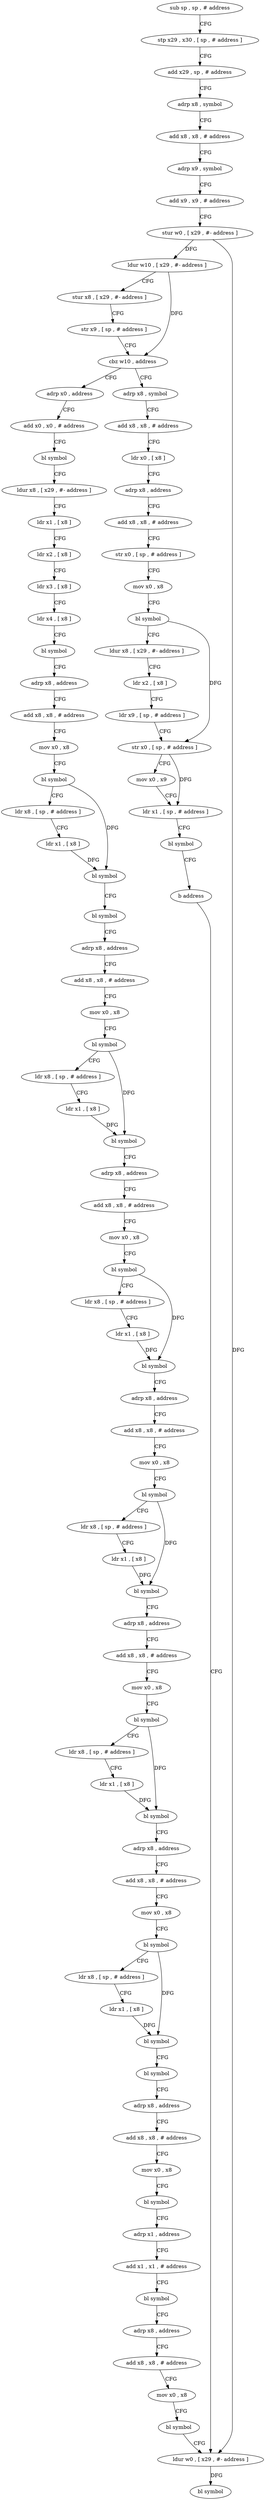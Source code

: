 digraph "func" {
"4201868" [label = "sub sp , sp , # address" ]
"4201872" [label = "stp x29 , x30 , [ sp , # address ]" ]
"4201876" [label = "add x29 , sp , # address" ]
"4201880" [label = "adrp x8 , symbol" ]
"4201884" [label = "add x8 , x8 , # address" ]
"4201888" [label = "adrp x9 , symbol" ]
"4201892" [label = "add x9 , x9 , # address" ]
"4201896" [label = "stur w0 , [ x29 , #- address ]" ]
"4201900" [label = "ldur w10 , [ x29 , #- address ]" ]
"4201904" [label = "stur x8 , [ x29 , #- address ]" ]
"4201908" [label = "str x9 , [ sp , # address ]" ]
"4201912" [label = "cbz w10 , address" ]
"4201980" [label = "adrp x0 , address" ]
"4201916" [label = "adrp x8 , symbol" ]
"4201984" [label = "add x0 , x0 , # address" ]
"4201988" [label = "bl symbol" ]
"4201992" [label = "ldur x8 , [ x29 , #- address ]" ]
"4201996" [label = "ldr x1 , [ x8 ]" ]
"4202000" [label = "ldr x2 , [ x8 ]" ]
"4202004" [label = "ldr x3 , [ x8 ]" ]
"4202008" [label = "ldr x4 , [ x8 ]" ]
"4202012" [label = "bl symbol" ]
"4202016" [label = "adrp x8 , address" ]
"4202020" [label = "add x8 , x8 , # address" ]
"4202024" [label = "mov x0 , x8" ]
"4202028" [label = "bl symbol" ]
"4202032" [label = "ldr x8 , [ sp , # address ]" ]
"4202036" [label = "ldr x1 , [ x8 ]" ]
"4202040" [label = "bl symbol" ]
"4202044" [label = "bl symbol" ]
"4202048" [label = "adrp x8 , address" ]
"4202052" [label = "add x8 , x8 , # address" ]
"4202056" [label = "mov x0 , x8" ]
"4202060" [label = "bl symbol" ]
"4202064" [label = "ldr x8 , [ sp , # address ]" ]
"4202068" [label = "ldr x1 , [ x8 ]" ]
"4202072" [label = "bl symbol" ]
"4202076" [label = "adrp x8 , address" ]
"4202080" [label = "add x8 , x8 , # address" ]
"4202084" [label = "mov x0 , x8" ]
"4202088" [label = "bl symbol" ]
"4202092" [label = "ldr x8 , [ sp , # address ]" ]
"4202096" [label = "ldr x1 , [ x8 ]" ]
"4202100" [label = "bl symbol" ]
"4202104" [label = "adrp x8 , address" ]
"4202108" [label = "add x8 , x8 , # address" ]
"4202112" [label = "mov x0 , x8" ]
"4202116" [label = "bl symbol" ]
"4202120" [label = "ldr x8 , [ sp , # address ]" ]
"4202124" [label = "ldr x1 , [ x8 ]" ]
"4202128" [label = "bl symbol" ]
"4202132" [label = "adrp x8 , address" ]
"4202136" [label = "add x8 , x8 , # address" ]
"4202140" [label = "mov x0 , x8" ]
"4202144" [label = "bl symbol" ]
"4202148" [label = "ldr x8 , [ sp , # address ]" ]
"4202152" [label = "ldr x1 , [ x8 ]" ]
"4202156" [label = "bl symbol" ]
"4202160" [label = "adrp x8 , address" ]
"4202164" [label = "add x8 , x8 , # address" ]
"4202168" [label = "mov x0 , x8" ]
"4202172" [label = "bl symbol" ]
"4202176" [label = "ldr x8 , [ sp , # address ]" ]
"4202180" [label = "ldr x1 , [ x8 ]" ]
"4202184" [label = "bl symbol" ]
"4202188" [label = "bl symbol" ]
"4202192" [label = "adrp x8 , address" ]
"4202196" [label = "add x8 , x8 , # address" ]
"4202200" [label = "mov x0 , x8" ]
"4202204" [label = "bl symbol" ]
"4202208" [label = "adrp x1 , address" ]
"4202212" [label = "add x1 , x1 , # address" ]
"4202216" [label = "bl symbol" ]
"4202220" [label = "adrp x8 , address" ]
"4202224" [label = "add x8 , x8 , # address" ]
"4202228" [label = "mov x0 , x8" ]
"4202232" [label = "bl symbol" ]
"4202236" [label = "ldur w0 , [ x29 , #- address ]" ]
"4201920" [label = "add x8 , x8 , # address" ]
"4201924" [label = "ldr x0 , [ x8 ]" ]
"4201928" [label = "adrp x8 , address" ]
"4201932" [label = "add x8 , x8 , # address" ]
"4201936" [label = "str x0 , [ sp , # address ]" ]
"4201940" [label = "mov x0 , x8" ]
"4201944" [label = "bl symbol" ]
"4201948" [label = "ldur x8 , [ x29 , #- address ]" ]
"4201952" [label = "ldr x2 , [ x8 ]" ]
"4201956" [label = "ldr x9 , [ sp , # address ]" ]
"4201960" [label = "str x0 , [ sp , # address ]" ]
"4201964" [label = "mov x0 , x9" ]
"4201968" [label = "ldr x1 , [ sp , # address ]" ]
"4201972" [label = "bl symbol" ]
"4201976" [label = "b address" ]
"4202240" [label = "bl symbol" ]
"4201868" -> "4201872" [ label = "CFG" ]
"4201872" -> "4201876" [ label = "CFG" ]
"4201876" -> "4201880" [ label = "CFG" ]
"4201880" -> "4201884" [ label = "CFG" ]
"4201884" -> "4201888" [ label = "CFG" ]
"4201888" -> "4201892" [ label = "CFG" ]
"4201892" -> "4201896" [ label = "CFG" ]
"4201896" -> "4201900" [ label = "DFG" ]
"4201896" -> "4202236" [ label = "DFG" ]
"4201900" -> "4201904" [ label = "CFG" ]
"4201900" -> "4201912" [ label = "DFG" ]
"4201904" -> "4201908" [ label = "CFG" ]
"4201908" -> "4201912" [ label = "CFG" ]
"4201912" -> "4201980" [ label = "CFG" ]
"4201912" -> "4201916" [ label = "CFG" ]
"4201980" -> "4201984" [ label = "CFG" ]
"4201916" -> "4201920" [ label = "CFG" ]
"4201984" -> "4201988" [ label = "CFG" ]
"4201988" -> "4201992" [ label = "CFG" ]
"4201992" -> "4201996" [ label = "CFG" ]
"4201996" -> "4202000" [ label = "CFG" ]
"4202000" -> "4202004" [ label = "CFG" ]
"4202004" -> "4202008" [ label = "CFG" ]
"4202008" -> "4202012" [ label = "CFG" ]
"4202012" -> "4202016" [ label = "CFG" ]
"4202016" -> "4202020" [ label = "CFG" ]
"4202020" -> "4202024" [ label = "CFG" ]
"4202024" -> "4202028" [ label = "CFG" ]
"4202028" -> "4202032" [ label = "CFG" ]
"4202028" -> "4202040" [ label = "DFG" ]
"4202032" -> "4202036" [ label = "CFG" ]
"4202036" -> "4202040" [ label = "DFG" ]
"4202040" -> "4202044" [ label = "CFG" ]
"4202044" -> "4202048" [ label = "CFG" ]
"4202048" -> "4202052" [ label = "CFG" ]
"4202052" -> "4202056" [ label = "CFG" ]
"4202056" -> "4202060" [ label = "CFG" ]
"4202060" -> "4202064" [ label = "CFG" ]
"4202060" -> "4202072" [ label = "DFG" ]
"4202064" -> "4202068" [ label = "CFG" ]
"4202068" -> "4202072" [ label = "DFG" ]
"4202072" -> "4202076" [ label = "CFG" ]
"4202076" -> "4202080" [ label = "CFG" ]
"4202080" -> "4202084" [ label = "CFG" ]
"4202084" -> "4202088" [ label = "CFG" ]
"4202088" -> "4202092" [ label = "CFG" ]
"4202088" -> "4202100" [ label = "DFG" ]
"4202092" -> "4202096" [ label = "CFG" ]
"4202096" -> "4202100" [ label = "DFG" ]
"4202100" -> "4202104" [ label = "CFG" ]
"4202104" -> "4202108" [ label = "CFG" ]
"4202108" -> "4202112" [ label = "CFG" ]
"4202112" -> "4202116" [ label = "CFG" ]
"4202116" -> "4202120" [ label = "CFG" ]
"4202116" -> "4202128" [ label = "DFG" ]
"4202120" -> "4202124" [ label = "CFG" ]
"4202124" -> "4202128" [ label = "DFG" ]
"4202128" -> "4202132" [ label = "CFG" ]
"4202132" -> "4202136" [ label = "CFG" ]
"4202136" -> "4202140" [ label = "CFG" ]
"4202140" -> "4202144" [ label = "CFG" ]
"4202144" -> "4202148" [ label = "CFG" ]
"4202144" -> "4202156" [ label = "DFG" ]
"4202148" -> "4202152" [ label = "CFG" ]
"4202152" -> "4202156" [ label = "DFG" ]
"4202156" -> "4202160" [ label = "CFG" ]
"4202160" -> "4202164" [ label = "CFG" ]
"4202164" -> "4202168" [ label = "CFG" ]
"4202168" -> "4202172" [ label = "CFG" ]
"4202172" -> "4202176" [ label = "CFG" ]
"4202172" -> "4202184" [ label = "DFG" ]
"4202176" -> "4202180" [ label = "CFG" ]
"4202180" -> "4202184" [ label = "DFG" ]
"4202184" -> "4202188" [ label = "CFG" ]
"4202188" -> "4202192" [ label = "CFG" ]
"4202192" -> "4202196" [ label = "CFG" ]
"4202196" -> "4202200" [ label = "CFG" ]
"4202200" -> "4202204" [ label = "CFG" ]
"4202204" -> "4202208" [ label = "CFG" ]
"4202208" -> "4202212" [ label = "CFG" ]
"4202212" -> "4202216" [ label = "CFG" ]
"4202216" -> "4202220" [ label = "CFG" ]
"4202220" -> "4202224" [ label = "CFG" ]
"4202224" -> "4202228" [ label = "CFG" ]
"4202228" -> "4202232" [ label = "CFG" ]
"4202232" -> "4202236" [ label = "CFG" ]
"4202236" -> "4202240" [ label = "DFG" ]
"4201920" -> "4201924" [ label = "CFG" ]
"4201924" -> "4201928" [ label = "CFG" ]
"4201928" -> "4201932" [ label = "CFG" ]
"4201932" -> "4201936" [ label = "CFG" ]
"4201936" -> "4201940" [ label = "CFG" ]
"4201940" -> "4201944" [ label = "CFG" ]
"4201944" -> "4201948" [ label = "CFG" ]
"4201944" -> "4201960" [ label = "DFG" ]
"4201948" -> "4201952" [ label = "CFG" ]
"4201952" -> "4201956" [ label = "CFG" ]
"4201956" -> "4201960" [ label = "CFG" ]
"4201960" -> "4201964" [ label = "CFG" ]
"4201960" -> "4201968" [ label = "DFG" ]
"4201964" -> "4201968" [ label = "CFG" ]
"4201968" -> "4201972" [ label = "CFG" ]
"4201972" -> "4201976" [ label = "CFG" ]
"4201976" -> "4202236" [ label = "CFG" ]
}
